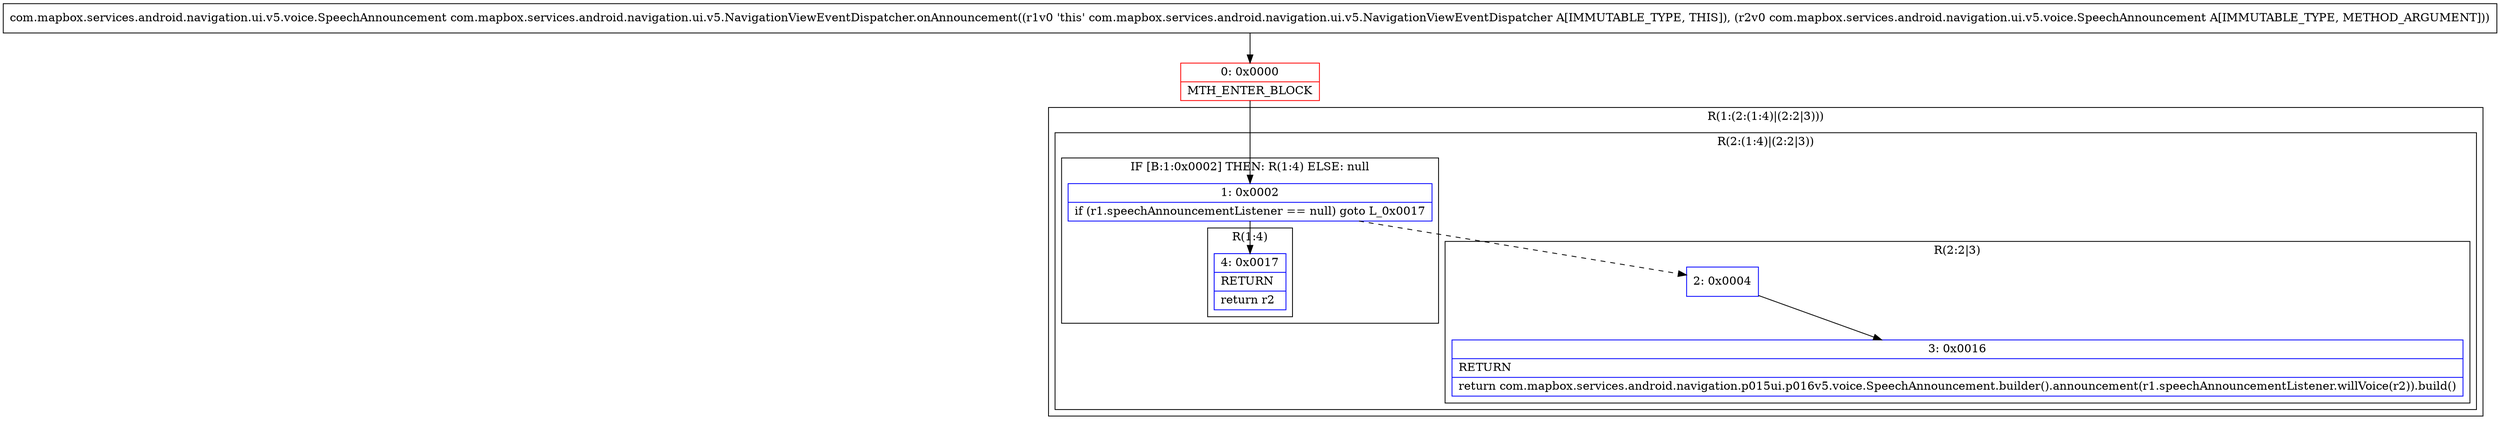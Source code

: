 digraph "CFG forcom.mapbox.services.android.navigation.ui.v5.NavigationViewEventDispatcher.onAnnouncement(Lcom\/mapbox\/services\/android\/navigation\/ui\/v5\/voice\/SpeechAnnouncement;)Lcom\/mapbox\/services\/android\/navigation\/ui\/v5\/voice\/SpeechAnnouncement;" {
subgraph cluster_Region_463563970 {
label = "R(1:(2:(1:4)|(2:2|3)))";
node [shape=record,color=blue];
subgraph cluster_Region_637783693 {
label = "R(2:(1:4)|(2:2|3))";
node [shape=record,color=blue];
subgraph cluster_IfRegion_1557989581 {
label = "IF [B:1:0x0002] THEN: R(1:4) ELSE: null";
node [shape=record,color=blue];
Node_1 [shape=record,label="{1\:\ 0x0002|if (r1.speechAnnouncementListener == null) goto L_0x0017\l}"];
subgraph cluster_Region_2016144990 {
label = "R(1:4)";
node [shape=record,color=blue];
Node_4 [shape=record,label="{4\:\ 0x0017|RETURN\l|return r2\l}"];
}
}
subgraph cluster_Region_1752980197 {
label = "R(2:2|3)";
node [shape=record,color=blue];
Node_2 [shape=record,label="{2\:\ 0x0004}"];
Node_3 [shape=record,label="{3\:\ 0x0016|RETURN\l|return com.mapbox.services.android.navigation.p015ui.p016v5.voice.SpeechAnnouncement.builder().announcement(r1.speechAnnouncementListener.willVoice(r2)).build()\l}"];
}
}
}
Node_0 [shape=record,color=red,label="{0\:\ 0x0000|MTH_ENTER_BLOCK\l}"];
MethodNode[shape=record,label="{com.mapbox.services.android.navigation.ui.v5.voice.SpeechAnnouncement com.mapbox.services.android.navigation.ui.v5.NavigationViewEventDispatcher.onAnnouncement((r1v0 'this' com.mapbox.services.android.navigation.ui.v5.NavigationViewEventDispatcher A[IMMUTABLE_TYPE, THIS]), (r2v0 com.mapbox.services.android.navigation.ui.v5.voice.SpeechAnnouncement A[IMMUTABLE_TYPE, METHOD_ARGUMENT])) }"];
MethodNode -> Node_0;
Node_1 -> Node_2[style=dashed];
Node_1 -> Node_4;
Node_2 -> Node_3;
Node_0 -> Node_1;
}

